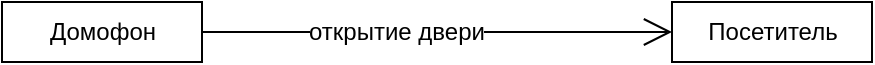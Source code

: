 <mxfile version="17.1.3" type="device"><diagram id="KC37HM4xw9b0FI_a0q0m" name="Page-1"><mxGraphModel dx="1422" dy="705" grid="1" gridSize="10" guides="1" tooltips="1" connect="1" arrows="1" fold="1" page="1" pageScale="1" pageWidth="850" pageHeight="1100" math="0" shadow="0"><root><mxCell id="0"/><mxCell id="1" parent="0"/><mxCell id="R4kRd_vEA0Q7ziDnJyC--1" value="Домофон" style="html=1;" parent="1" vertex="1"><mxGeometry x="40" y="120" width="100" height="30" as="geometry"/></mxCell><mxCell id="R4kRd_vEA0Q7ziDnJyC--2" value="Посетитель" style="html=1;" parent="1" vertex="1"><mxGeometry x="375" y="120" width="100" height="30" as="geometry"/></mxCell><mxCell id="R4kRd_vEA0Q7ziDnJyC--4" value="" style="endArrow=open;endFill=1;endSize=12;html=1;rounded=0;exitX=1;exitY=0.5;exitDx=0;exitDy=0;entryX=0;entryY=0.5;entryDx=0;entryDy=0;" parent="1" source="R4kRd_vEA0Q7ziDnJyC--1" target="R4kRd_vEA0Q7ziDnJyC--2" edge="1"><mxGeometry width="160" relative="1" as="geometry"><mxPoint x="130" y="130" as="sourcePoint"/><mxPoint x="290" y="130" as="targetPoint"/></mxGeometry></mxCell><mxCell id="R4kRd_vEA0Q7ziDnJyC--5" value="открытие двери" style="edgeLabel;html=1;align=center;verticalAlign=middle;resizable=0;points=[];fontSize=12;" parent="R4kRd_vEA0Q7ziDnJyC--4" vertex="1" connectable="0"><mxGeometry x="-0.267" y="-2" relative="1" as="geometry"><mxPoint x="11" y="-2" as="offset"/></mxGeometry></mxCell></root></mxGraphModel></diagram></mxfile>